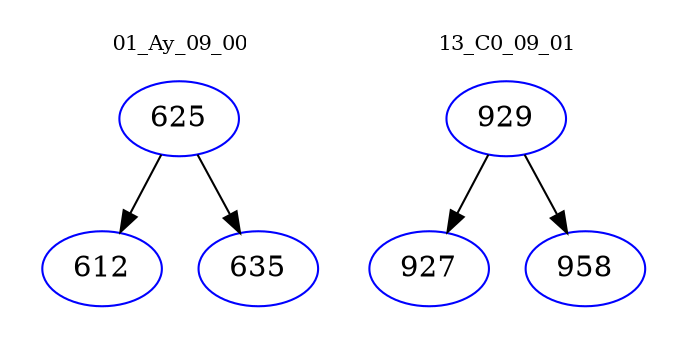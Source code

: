 digraph{
subgraph cluster_0 {
color = white
label = "01_Ay_09_00";
fontsize=10;
T0_625 [label="625", color="blue"]
T0_625 -> T0_612 [color="black"]
T0_612 [label="612", color="blue"]
T0_625 -> T0_635 [color="black"]
T0_635 [label="635", color="blue"]
}
subgraph cluster_1 {
color = white
label = "13_C0_09_01";
fontsize=10;
T1_929 [label="929", color="blue"]
T1_929 -> T1_927 [color="black"]
T1_927 [label="927", color="blue"]
T1_929 -> T1_958 [color="black"]
T1_958 [label="958", color="blue"]
}
}
